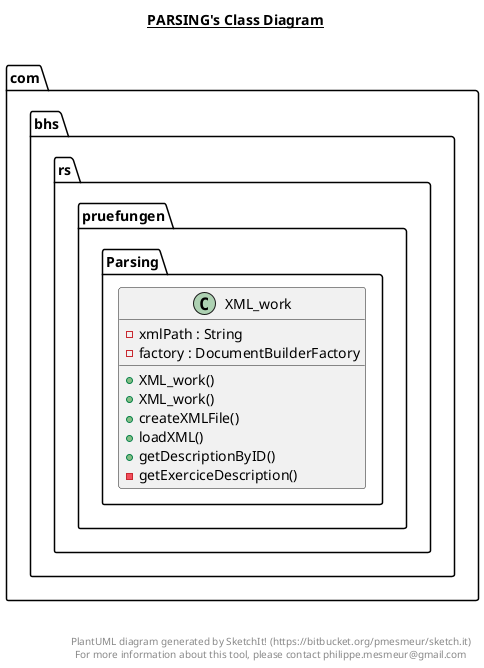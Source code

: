 @startuml

title __PARSING's Class Diagram__\n

  package com.bhs.rs.pruefungen {
    package com.bhs.rs.pruefungen.Parsing {
      class XML_work {
          - xmlPath : String
          - factory : DocumentBuilderFactory
          + XML_work()
          + XML_work()
          + createXMLFile()
          + loadXML()
          + getDescriptionByID()
          - getExerciceDescription()
      }
    }
  }
  



right footer


PlantUML diagram generated by SketchIt! (https://bitbucket.org/pmesmeur/sketch.it)
For more information about this tool, please contact philippe.mesmeur@gmail.com
endfooter

@enduml
